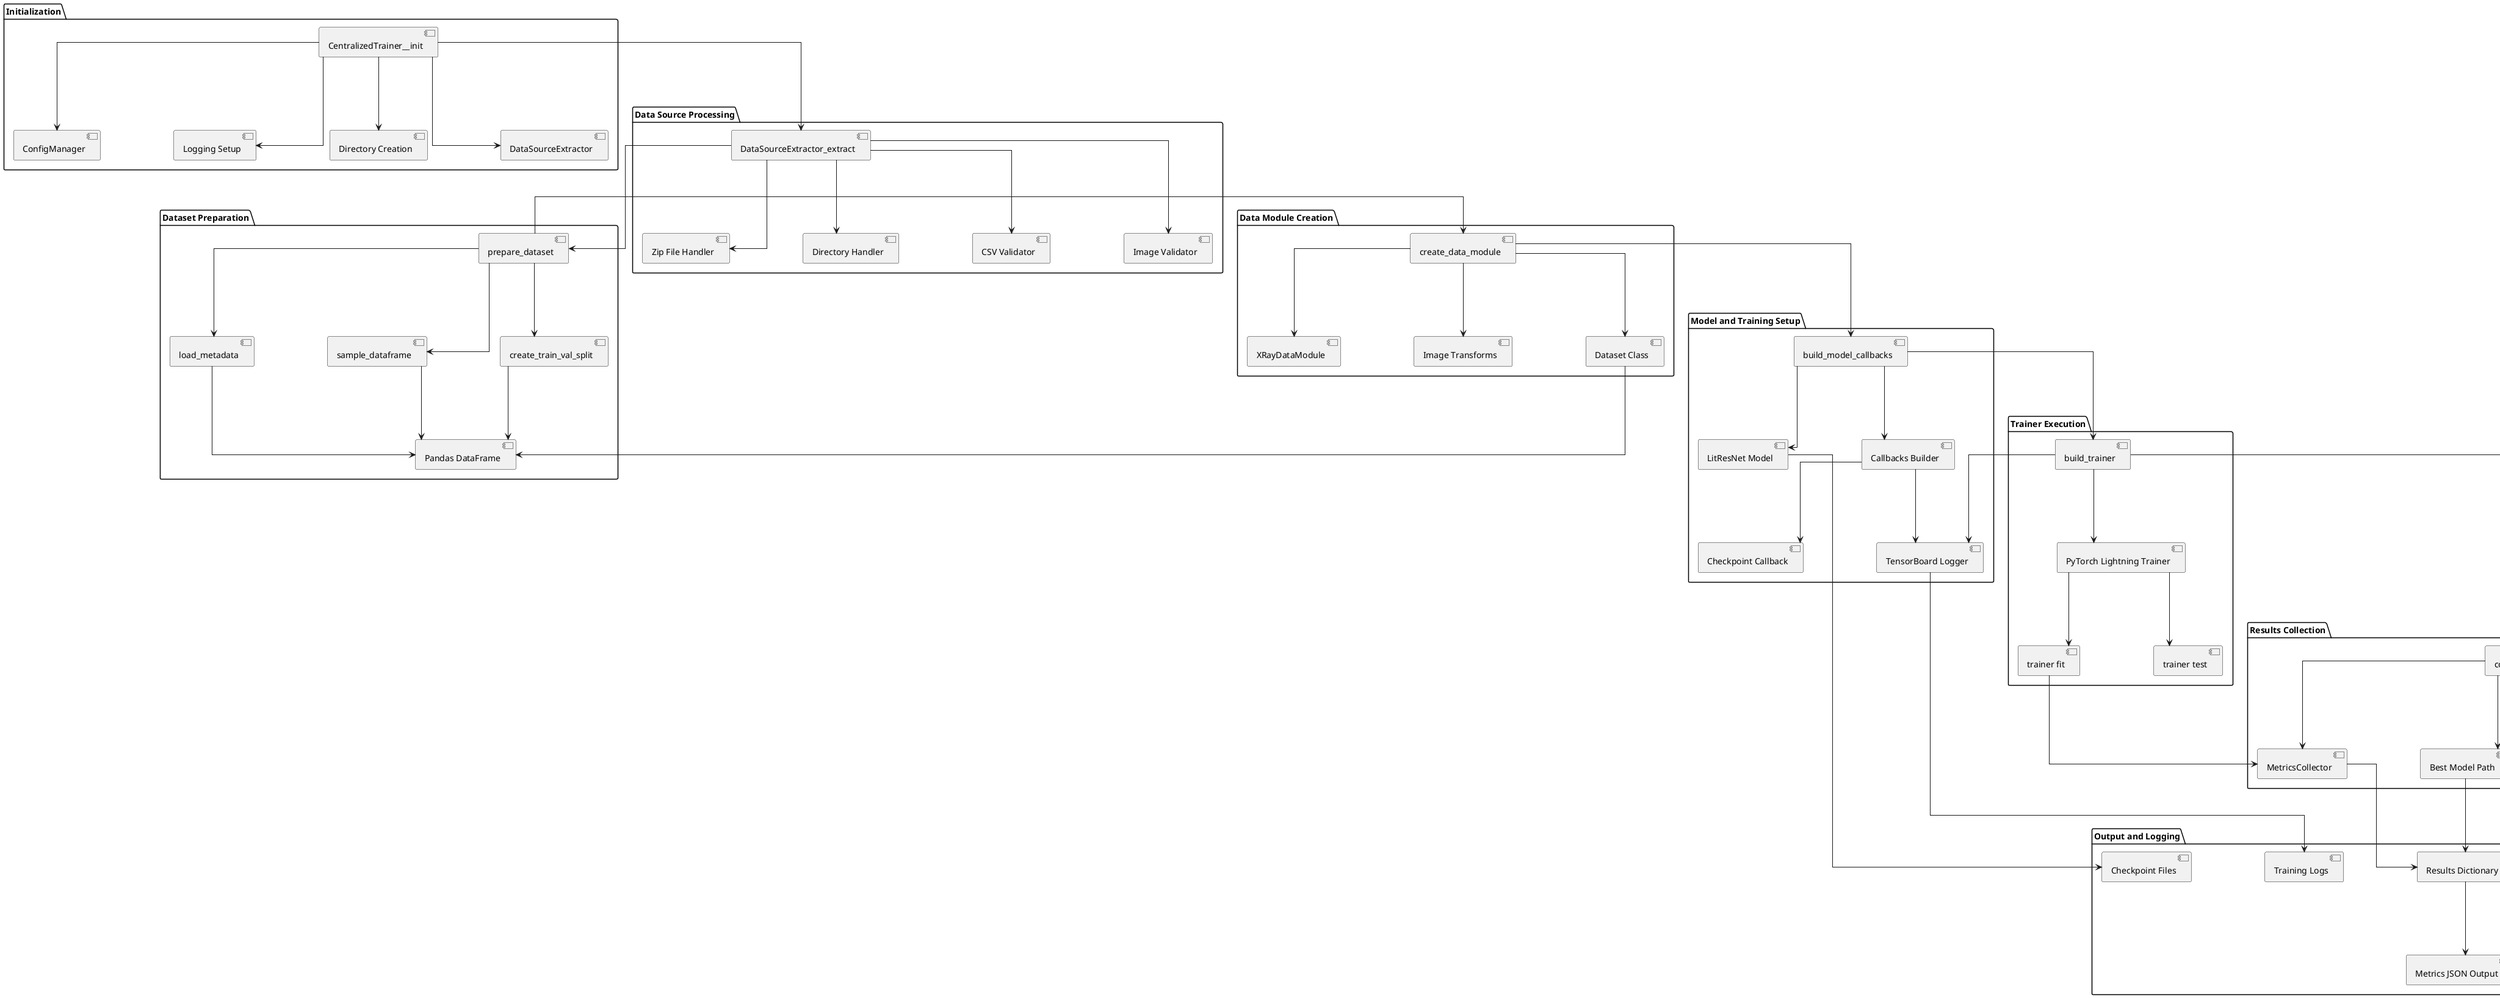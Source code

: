 @startuml 
skinparam linetype ortho
skinparam nodesep 120
skinparam ranksep 120

package "Initialization" {
  component [CentralizedTrainer__init] as INIT
  component [ConfigManager] as CFG
  component [Logging Setup] as LOG
  component [Directory Creation] as DIRS
  component [DataSourceExtractor] as DSE
}

package "Data Source Processing" {
  component [DataSourceExtractor_extract] as EXTRACT
  component [Zip File Handler] as ZIP
  component [Directory Handler] as DIR
  component [CSV Validator] as CSV_VAL
  component [Image Validator] as IMG_VAL
}

package "Dataset Preparation" {
  component [prepare_dataset] as PREP
  component [load_metadata] as LOAD_META
  component [sample_dataframe] as SAMPLE
  component [create_train_val_split] as SPLIT
  component [Pandas DataFrame] as DF
}

package "Data Module Creation" {
  component [create_data_module] as CREATE_DM
  component [XRayDataModule] as XDM
  component [Image Transforms] as TRANSFORMS
  component [Dataset Class] as DATASET
}

package "Model and Training Setup" {
  component [build_model_callbacks] as BUILD_MODEL
  component [LitResNet Model] as LITRES
  component [Callbacks Builder] as CB_BUILDER
  component [TensorBoard Logger] as TB_LOG
  component [Checkpoint Callback] as CKPT_CB
}

package "Trainer Execution" {
  component [build_trainer] as BUILD_TRAINER
  component [PyTorch Lightning Trainer] as PL_TRAINER
  component [trainer fit] as FIT
  component [trainer test] as TEST
}

package "Results Collection" {
  component [collect_training_results] as COLLECT
  component [MetricsCollector] as MC
  component [Best Model Path] as BMP
  component [Trainer State] as TS
  component [Metrics History] as MH
}

package "Output and Logging" {
  component [Results Dictionary] as RESULTS
  component [Metrics JSON Output] as JSON_OUT
  component [Checkpoint Files] as CKPT_FILES
  component [Training Logs] as TRAIN_LOGS
}

INIT --> CFG
INIT --> LOG
INIT --> DIRS
INIT --> DSE

INIT --> EXTRACT

EXTRACT --> ZIP
EXTRACT --> DIR
EXTRACT --> CSV_VAL
EXTRACT --> IMG_VAL

EXTRACT --> PREP

PREP --> LOAD_META
PREP --> SAMPLE
PREP --> SPLIT
LOAD_META --> DF
SAMPLE --> DF
SPLIT --> DF

PREP --> CREATE_DM

CREATE_DM --> XDM
CREATE_DM --> TRANSFORMS
CREATE_DM --> DATASET
DATASET --> DF

CREATE_DM --> BUILD_MODEL

BUILD_MODEL --> LITRES
BUILD_MODEL --> CB_BUILDER
CB_BUILDER --> TB_LOG
CB_BUILDER --> CKPT_CB

BUILD_MODEL --> BUILD_TRAINER

BUILD_TRAINER --> PL_TRAINER
BUILD_TRAINER --> TB_LOG
PL_TRAINER --> FIT
PL_TRAINER --> TEST
FIT --> MC

BUILD_TRAINER --> COLLECT

COLLECT --> MC
COLLECT --> BMP
COLLECT --> TS
COLLECT --> MH
MC --> RESULTS
BMP --> RESULTS
TS --> RESULTS
MH --> RESULTS

COLLECT --> RESULTS

RESULTS --> JSON_OUT
LITRES --> CKPT_FILES
TB_LOG --> TRAIN_LOGS

@enduml
